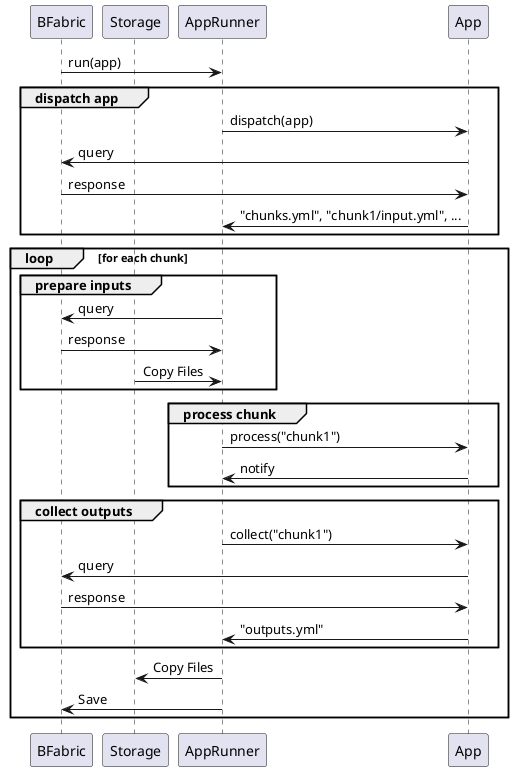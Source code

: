 @startuml

participant BFabric
participant Storage
participant AppRunner
participant App

BFabric -> AppRunner: run(app)

group dispatch app
    AppRunner -> App: dispatch(app)
    App -> BFabric: query
    BFabric -> App: response
    App -> AppRunner: "chunks.yml", "chunk1/input.yml", ...
end

loop for each chunk
    group prepare inputs
        AppRunner -> BFabric: query
        BFabric -> AppRunner: response
        Storage -> AppRunner: Copy Files
    end

    group process chunk
        AppRunner -> App: process("chunk1")
        App -> AppRunner: notify
    end

    group collect outputs
        AppRunner -> App: collect("chunk1")
        App -> BFabric: query
        BFabric -> App: response
        App -> AppRunner: "outputs.yml"
    end

    AppRunner -> Storage: Copy Files
    AppRunner -> BFabric: Save

end

@enduml
